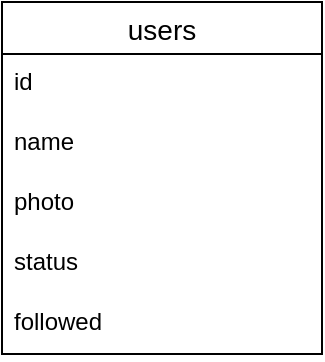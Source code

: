 <mxfile version="16.5.2" type="github">
  <diagram id="L0EVjOntZj4KLBLUaGcY" name="Page-1">
    <mxGraphModel dx="1360" dy="802" grid="1" gridSize="10" guides="1" tooltips="1" connect="1" arrows="1" fold="1" page="1" pageScale="1" pageWidth="2336" pageHeight="1654" math="0" shadow="0">
      <root>
        <mxCell id="0" />
        <mxCell id="1" parent="0" />
        <mxCell id="l9e0CgG5e3nvuBFvHLgp-1" value="users" style="swimlane;fontStyle=0;childLayout=stackLayout;horizontal=1;startSize=26;horizontalStack=0;resizeParent=1;resizeParentMax=0;resizeLast=0;collapsible=1;marginBottom=0;align=center;fontSize=14;" vertex="1" parent="1">
          <mxGeometry x="400" y="1040" width="160" height="176" as="geometry" />
        </mxCell>
        <mxCell id="l9e0CgG5e3nvuBFvHLgp-2" value="id" style="text;strokeColor=none;fillColor=none;spacingLeft=4;spacingRight=4;overflow=hidden;rotatable=0;points=[[0,0.5],[1,0.5]];portConstraint=eastwest;fontSize=12;" vertex="1" parent="l9e0CgG5e3nvuBFvHLgp-1">
          <mxGeometry y="26" width="160" height="30" as="geometry" />
        </mxCell>
        <mxCell id="l9e0CgG5e3nvuBFvHLgp-3" value="name" style="text;strokeColor=none;fillColor=none;spacingLeft=4;spacingRight=4;overflow=hidden;rotatable=0;points=[[0,0.5],[1,0.5]];portConstraint=eastwest;fontSize=12;" vertex="1" parent="l9e0CgG5e3nvuBFvHLgp-1">
          <mxGeometry y="56" width="160" height="30" as="geometry" />
        </mxCell>
        <mxCell id="l9e0CgG5e3nvuBFvHLgp-4" value="photo" style="text;strokeColor=none;fillColor=none;spacingLeft=4;spacingRight=4;overflow=hidden;rotatable=0;points=[[0,0.5],[1,0.5]];portConstraint=eastwest;fontSize=12;" vertex="1" parent="l9e0CgG5e3nvuBFvHLgp-1">
          <mxGeometry y="86" width="160" height="30" as="geometry" />
        </mxCell>
        <mxCell id="l9e0CgG5e3nvuBFvHLgp-5" value="status" style="text;strokeColor=none;fillColor=none;spacingLeft=4;spacingRight=4;overflow=hidden;rotatable=0;points=[[0,0.5],[1,0.5]];portConstraint=eastwest;fontSize=12;" vertex="1" parent="l9e0CgG5e3nvuBFvHLgp-1">
          <mxGeometry y="116" width="160" height="30" as="geometry" />
        </mxCell>
        <mxCell id="l9e0CgG5e3nvuBFvHLgp-6" value="followed" style="text;strokeColor=none;fillColor=none;spacingLeft=4;spacingRight=4;overflow=hidden;rotatable=0;points=[[0,0.5],[1,0.5]];portConstraint=eastwest;fontSize=12;" vertex="1" parent="l9e0CgG5e3nvuBFvHLgp-1">
          <mxGeometry y="146" width="160" height="30" as="geometry" />
        </mxCell>
      </root>
    </mxGraphModel>
  </diagram>
</mxfile>
